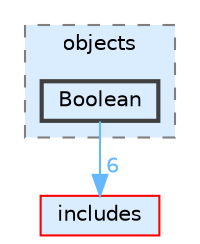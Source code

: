 digraph "lib/types/objects/Boolean"
{
 // LATEX_PDF_SIZE
  bgcolor="transparent";
  edge [fontname=Helvetica,fontsize=10,labelfontname=Helvetica,labelfontsize=10];
  node [fontname=Helvetica,fontsize=10,shape=box,height=0.2,width=0.4];
  compound=true
  subgraph clusterdir_5cf2d1decf7560474321a2736fa1e755 {
    graph [ bgcolor="#daedff", pencolor="grey50", label="objects", fontname=Helvetica,fontsize=10 style="filled,dashed", URL="dir_5cf2d1decf7560474321a2736fa1e755.html",tooltip=""]
  dir_eced1a732f40892e12481ed700ce298c [label="Boolean", fillcolor="#daedff", color="grey25", style="filled,bold", URL="dir_eced1a732f40892e12481ed700ce298c.html",tooltip=""];
  }
  dir_09e761304027c904456130627fd4dcf5 [label="includes", fillcolor="#daedff", color="red", style="filled", URL="dir_09e761304027c904456130627fd4dcf5.html",tooltip=""];
  dir_eced1a732f40892e12481ed700ce298c->dir_09e761304027c904456130627fd4dcf5 [headlabel="6", labeldistance=1.5 headhref="dir_000005_000018.html" href="dir_000005_000018.html" color="steelblue1" fontcolor="steelblue1"];
}
